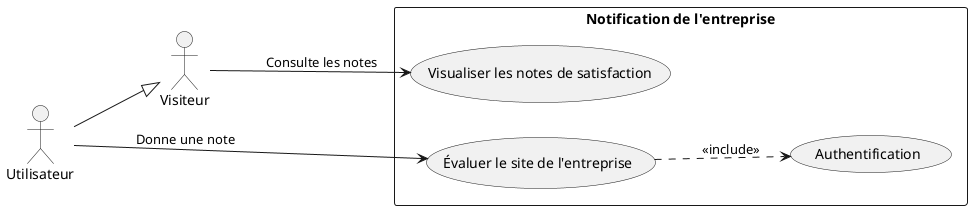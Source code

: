 @startuml
left to right direction

actor Utilisateur as Utilisateur
actor Visiteur as Visiteur

rectangle "Notification de l'entreprise" {
    usecase "Évaluer le site de l'entreprise" as UC1
    usecase "Visualiser les notes de satisfaction" as UC2
    usecase "Authentification" as UC3
}

UC1 ..> UC3 :<<include>>
Utilisateur --|> Visiteur
Utilisateur --> UC1 : Donne une note
Visiteur --> UC2 : Consulte les notes

@enduml
